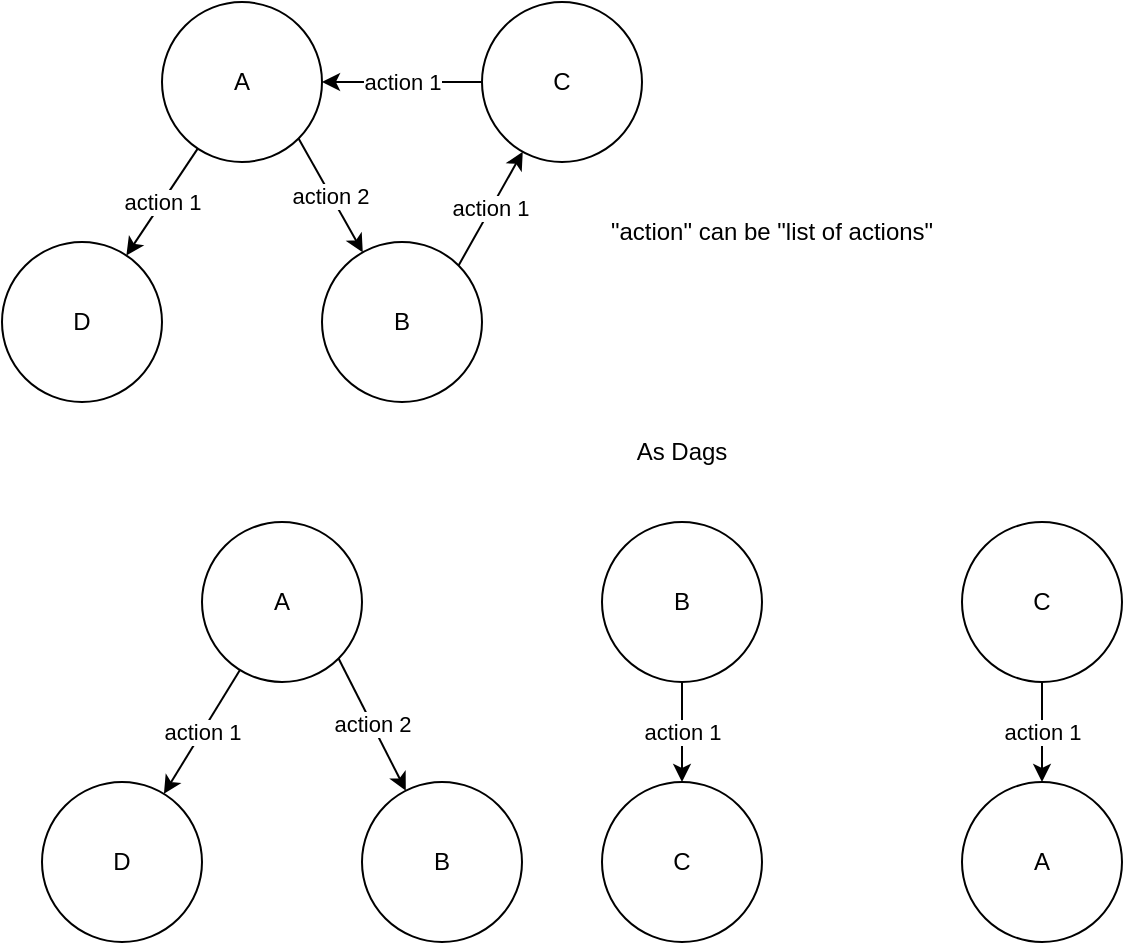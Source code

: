 <mxfile>
    <diagram id="0RsyyHCigMGnVjc8rUuV" name="Page-1">
        <mxGraphModel dx="494" dy="351" grid="1" gridSize="10" guides="1" tooltips="1" connect="1" arrows="1" fold="1" page="1" pageScale="1" pageWidth="850" pageHeight="1100" math="0" shadow="0">
            <root>
                <mxCell id="0"/>
                <mxCell id="1" parent="0"/>
                <mxCell id="5" value="action 2" style="edgeStyle=none;html=1;exitX=1;exitY=1;exitDx=0;exitDy=0;" parent="1" source="2" target="4" edge="1">
                    <mxGeometry relative="1" as="geometry"/>
                </mxCell>
                <mxCell id="9" value="action 1" style="edgeStyle=none;html=1;" parent="1" source="2" target="8" edge="1">
                    <mxGeometry relative="1" as="geometry"/>
                </mxCell>
                <mxCell id="2" value="A" style="ellipse;whiteSpace=wrap;html=1;aspect=fixed;" parent="1" vertex="1">
                    <mxGeometry x="180" y="120" width="80" height="80" as="geometry"/>
                </mxCell>
                <mxCell id="7" value="action 1" style="edgeStyle=none;html=1;" parent="1" source="3" target="2" edge="1">
                    <mxGeometry relative="1" as="geometry">
                        <mxPoint x="260" y="150" as="targetPoint"/>
                        <Array as="points">
                            <mxPoint x="300" y="160"/>
                        </Array>
                    </mxGeometry>
                </mxCell>
                <mxCell id="3" value="C" style="ellipse;whiteSpace=wrap;html=1;aspect=fixed;" parent="1" vertex="1">
                    <mxGeometry x="340" y="120" width="80" height="80" as="geometry"/>
                </mxCell>
                <mxCell id="6" value="action 1" style="edgeStyle=none;html=1;exitX=1;exitY=0;exitDx=0;exitDy=0;" parent="1" source="4" target="3" edge="1">
                    <mxGeometry relative="1" as="geometry"/>
                </mxCell>
                <mxCell id="4" value="B" style="ellipse;whiteSpace=wrap;html=1;aspect=fixed;" parent="1" vertex="1">
                    <mxGeometry x="260" y="240" width="80" height="80" as="geometry"/>
                </mxCell>
                <mxCell id="8" value="D" style="ellipse;whiteSpace=wrap;html=1;aspect=fixed;" parent="1" vertex="1">
                    <mxGeometry x="100" y="240" width="80" height="80" as="geometry"/>
                </mxCell>
                <mxCell id="12" value="action 2" style="edgeStyle=none;html=1;exitX=1;exitY=1;exitDx=0;exitDy=0;" parent="1" source="14" target="18" edge="1">
                    <mxGeometry relative="1" as="geometry"/>
                </mxCell>
                <mxCell id="13" value="action 1" style="edgeStyle=none;html=1;" parent="1" source="14" target="19" edge="1">
                    <mxGeometry relative="1" as="geometry"/>
                </mxCell>
                <mxCell id="14" value="A" style="ellipse;whiteSpace=wrap;html=1;aspect=fixed;" parent="1" vertex="1">
                    <mxGeometry x="200" y="380" width="80" height="80" as="geometry"/>
                </mxCell>
                <mxCell id="16" value="C" style="ellipse;whiteSpace=wrap;html=1;aspect=fixed;" parent="1" vertex="1">
                    <mxGeometry x="580" y="380" width="80" height="80" as="geometry"/>
                </mxCell>
                <mxCell id="18" value="B" style="ellipse;whiteSpace=wrap;html=1;aspect=fixed;" parent="1" vertex="1">
                    <mxGeometry x="280" y="510" width="80" height="80" as="geometry"/>
                </mxCell>
                <mxCell id="19" value="D" style="ellipse;whiteSpace=wrap;html=1;aspect=fixed;" parent="1" vertex="1">
                    <mxGeometry x="120" y="510" width="80" height="80" as="geometry"/>
                </mxCell>
                <mxCell id="21" value="C" style="ellipse;whiteSpace=wrap;html=1;aspect=fixed;" parent="1" vertex="1">
                    <mxGeometry x="400" y="510" width="80" height="80" as="geometry"/>
                </mxCell>
                <mxCell id="22" value="action 1" style="edgeStyle=none;html=1;exitX=0.5;exitY=1;exitDx=0;exitDy=0;" parent="1" source="23" target="21" edge="1">
                    <mxGeometry relative="1" as="geometry"/>
                </mxCell>
                <mxCell id="23" value="B" style="ellipse;whiteSpace=wrap;html=1;aspect=fixed;" parent="1" vertex="1">
                    <mxGeometry x="400" y="380" width="80" height="80" as="geometry"/>
                </mxCell>
                <mxCell id="25" value="A" style="ellipse;whiteSpace=wrap;html=1;aspect=fixed;" parent="1" vertex="1">
                    <mxGeometry x="580" y="510" width="80" height="80" as="geometry"/>
                </mxCell>
                <mxCell id="26" value="action 1" style="edgeStyle=none;html=1;exitX=0.5;exitY=1;exitDx=0;exitDy=0;entryX=0.5;entryY=0;entryDx=0;entryDy=0;" parent="1" source="16" target="25" edge="1">
                    <mxGeometry relative="1" as="geometry">
                        <mxPoint x="660" y="540" as="targetPoint"/>
                        <mxPoint x="775" y="690" as="sourcePoint"/>
                        <Array as="points">
                            <mxPoint x="620" y="480"/>
                        </Array>
                    </mxGeometry>
                </mxCell>
                <mxCell id="27" value="As Dags" style="text;html=1;strokeColor=none;fillColor=none;align=center;verticalAlign=middle;whiteSpace=wrap;rounded=0;" parent="1" vertex="1">
                    <mxGeometry x="410" y="330" width="60" height="30" as="geometry"/>
                </mxCell>
                <mxCell id="28" value="&quot;action&quot; can be &quot;list of actions&quot;" style="text;html=1;strokeColor=none;fillColor=none;align=center;verticalAlign=middle;whiteSpace=wrap;rounded=0;" vertex="1" parent="1">
                    <mxGeometry x="390" y="220" width="190" height="30" as="geometry"/>
                </mxCell>
            </root>
        </mxGraphModel>
    </diagram>
</mxfile>